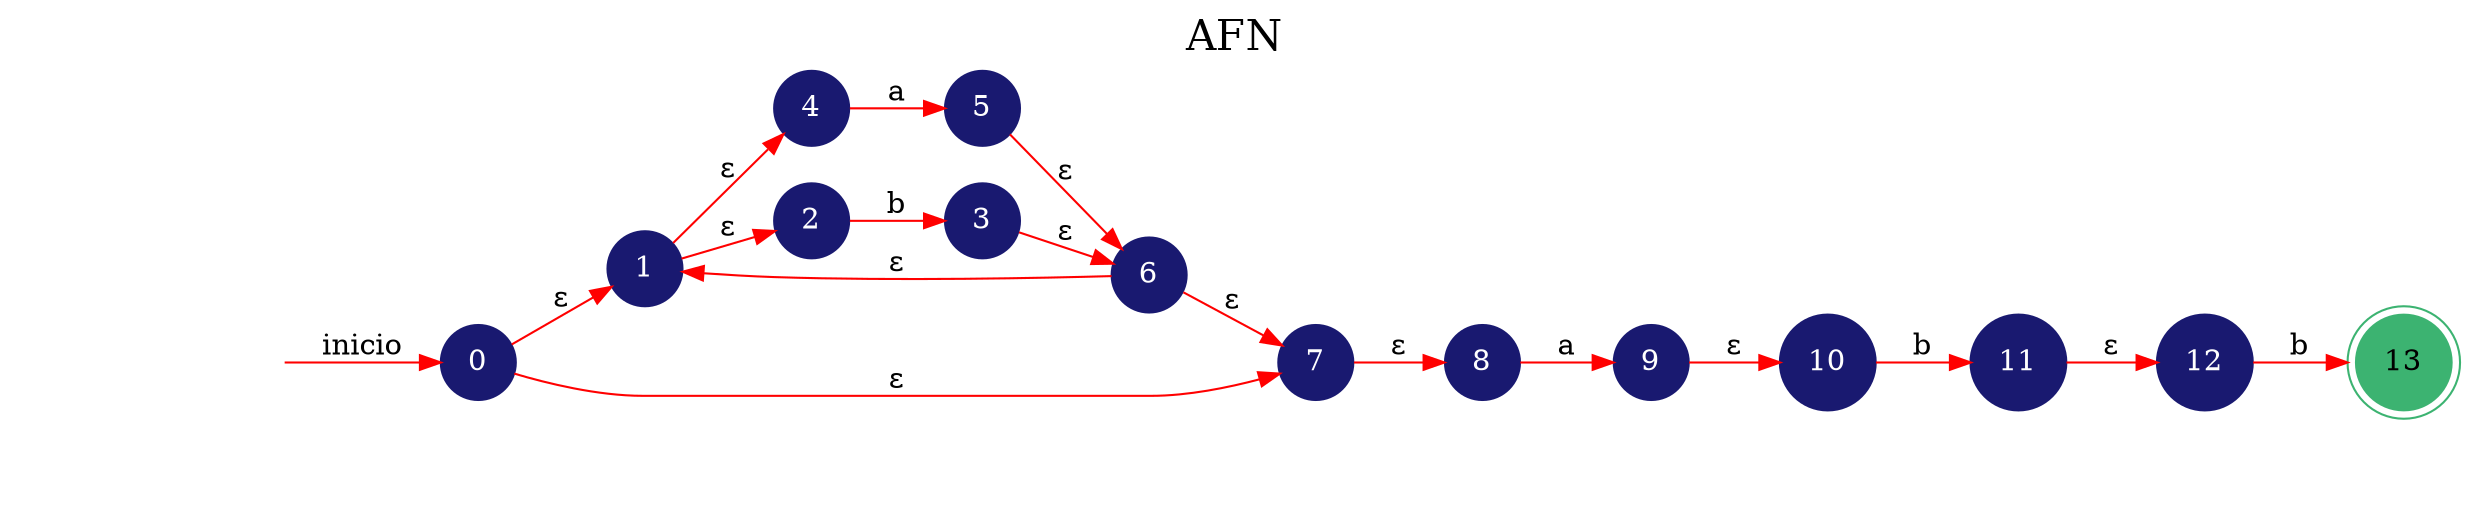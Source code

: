 digraph automata_finito {
	rankdir=LR;
	graph [label="AFN", labelloc=t, fontsize=20]; 
	node [shape=doublecircle, style = filled,color = mediumseagreen]; 13;
	node [shape=circle];
	node [color=midnightblue,fontcolor=white];
	edge [color=red];
	secret_node [style=invis];
	secret_node -> 0 [label="inicio"];
	0 -> 1 [label="ε"];
	0 -> 7 [label="ε"];
	1 -> 4 [label="ε"];
	1 -> 2 [label="ε"];
	2 -> 3 [label="b"];
	3 -> 6 [label="ε"];
	4 -> 5 [label="a"];
	5 -> 6 [label="ε"];
	6 -> 1 [label="ε"];
	6 -> 7 [label="ε"];
	7 -> 8 [label="ε"];
	8 -> 9 [label="a"];
	9 -> 10 [label="ε"];
	10 -> 11 [label="b"];
	11 -> 12 [label="ε"];
	12 -> 13 [label="b"];
}
